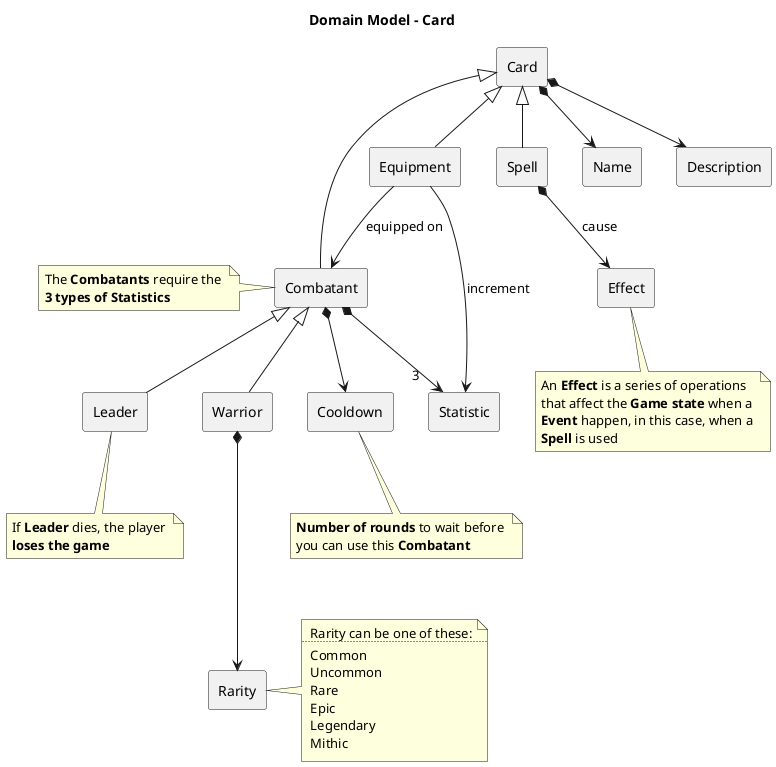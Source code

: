 @startuml 
title "Domain Model - Card"

rectangle Card
rectangle Spell
rectangle Equipment
rectangle Combatant
rectangle Leader
rectangle Warrior
rectangle Rarity
rectangle Cooldown
rectangle Statistic
rectangle Name
rectangle Effect
rectangle Description

Card *--> Name
Card *--> Description

Card <|-- Spell
Card <|-- Equipment 
Card <|-- Combatant 

Spell *--> Effect : cause

Equipment --> Combatant : equipped on
Equipment --> Statistic : increment

Combatant <|-- Leader
Combatant <|-- Warrior
Combatant *--> "3    " Statistic
Combatant *--> Cooldown

Warrior *---> Rarity

note bottom of Effect
	An **Effect** is a series of operations 
	that affect the **Game state** when a 
	**Event** happen, in this case, when a
	**Spell** is used
end note

note left of Combatant
	The **Combatants** require the 
	**3 types of Statistics**
end note

note bottom of Leader
	If **Leader** dies, the player 
	**loses the game**
end note

note bottom of Cooldown
	**Number of rounds** to wait before 
	you can use this **Combatant**
end note

note right of Rarity
 Rarity can be one of these:
....
 Common
 Uncommon
 Rare
 Epic
 Legendary
 Mithic
end note

@enduml